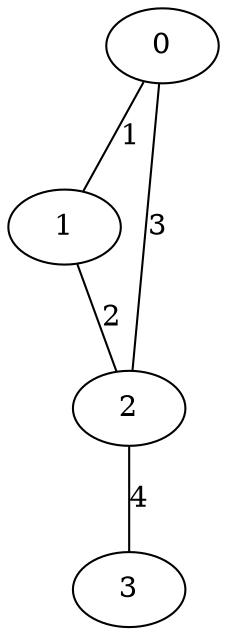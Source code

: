 graph graphname {
    0 -- 1 [label=1];
    1 -- 2 [label=2];
    0 -- 2 [label=3];
    2 -- 3 [label=4];
}